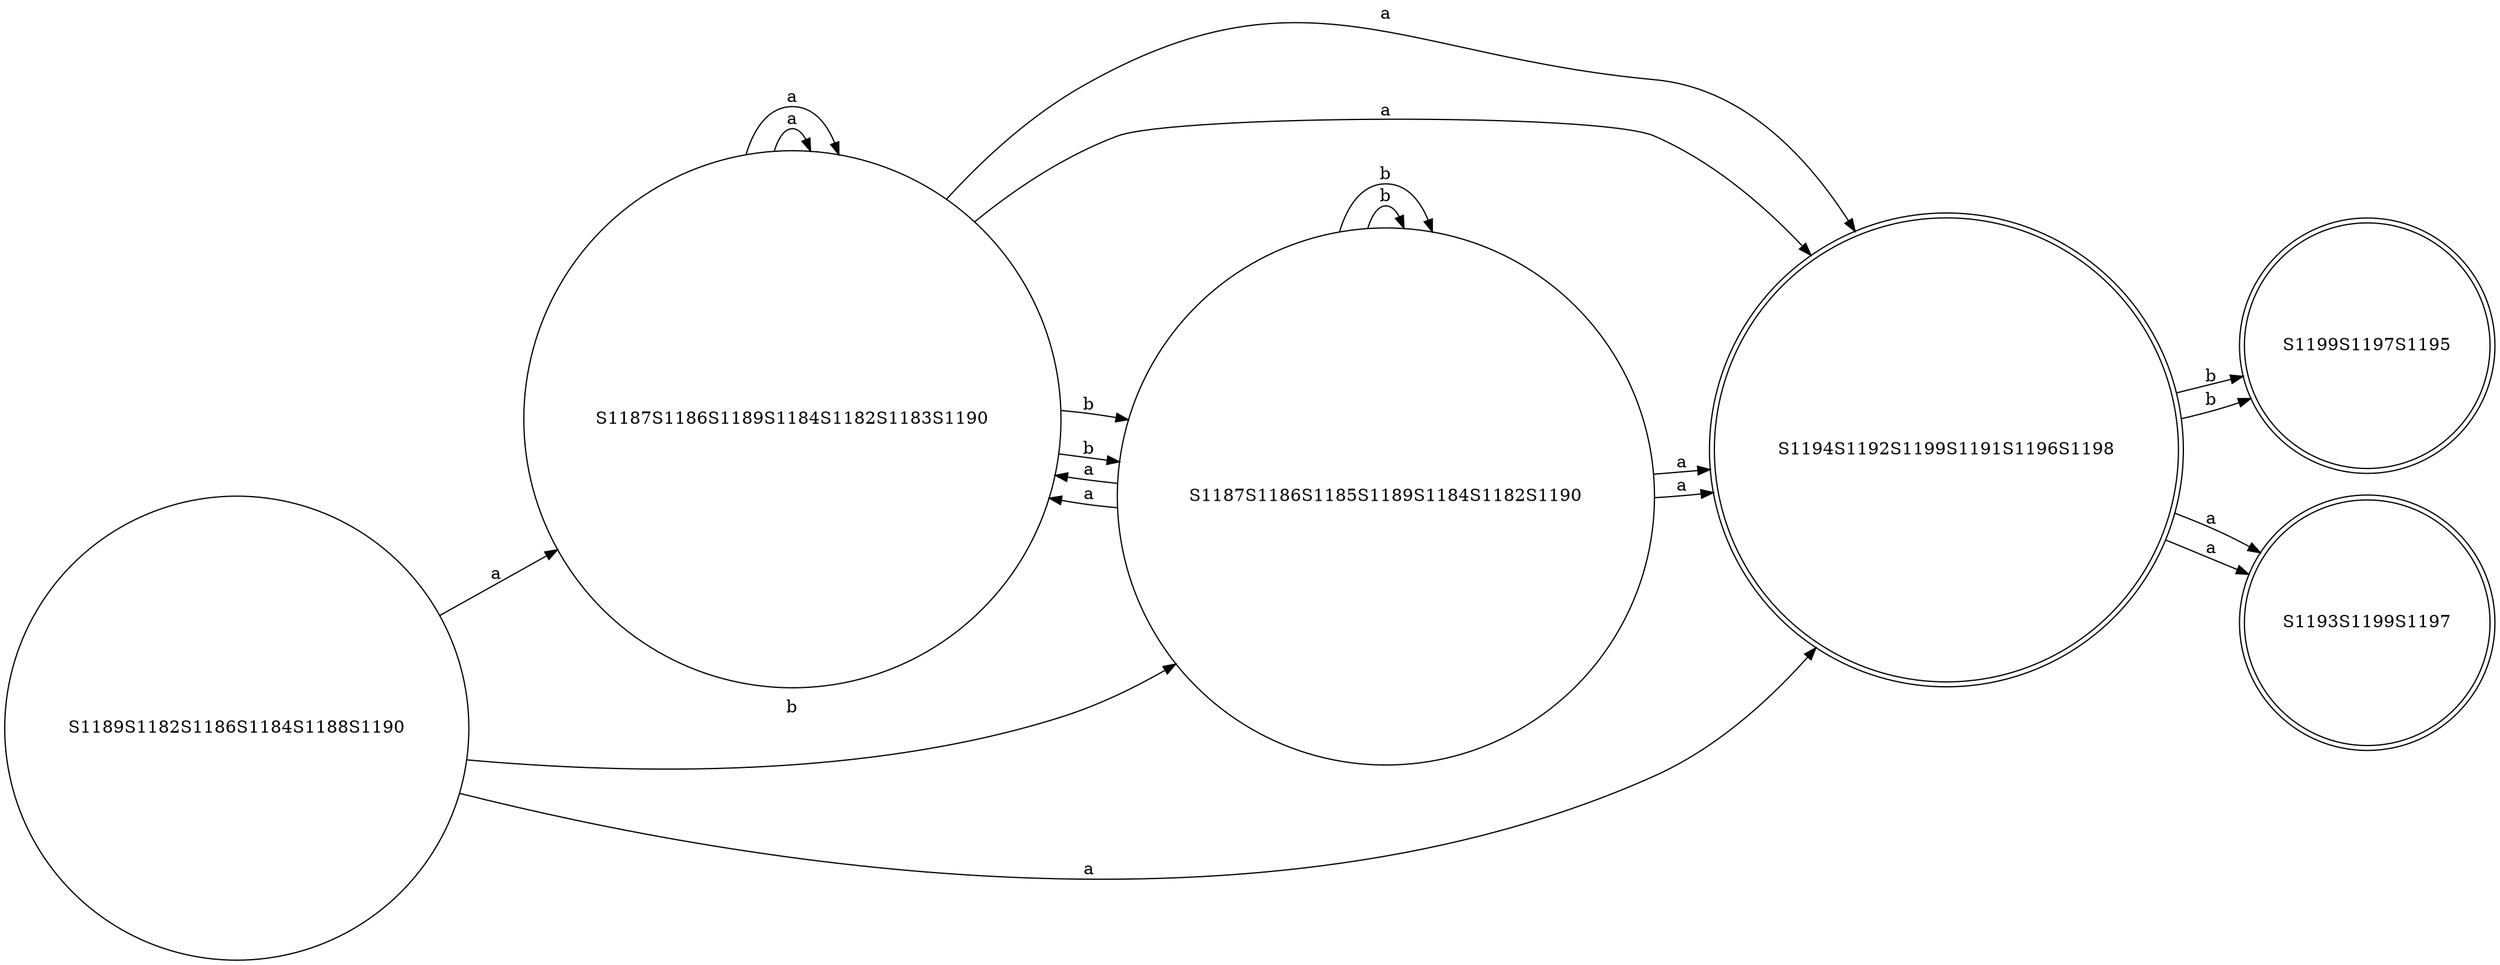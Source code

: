 // DFA graph
digraph {
	graph [rankdir=LR]
	S1189S1182S1186S1184S1188S1190 [label=S1189S1182S1186S1184S1188S1190 shape=circle]
	S1189S1182S1186S1184S1188S1190 -> S1187S1186S1189S1184S1182S1183S1190 [label=a]
	S1189S1182S1186S1184S1188S1190 -> S1187S1186S1185S1189S1184S1182S1190 [label=b]
	S1189S1182S1186S1184S1188S1190 -> S1194S1192S1199S1191S1196S1198 [label=a]
	S1187S1186S1189S1184S1182S1183S1190 [label=S1187S1186S1189S1184S1182S1183S1190 shape=circle]
	S1187S1186S1189S1184S1182S1183S1190 -> S1187S1186S1185S1189S1184S1182S1190 [label=b]
	S1187S1186S1189S1184S1182S1183S1190 -> S1187S1186S1189S1184S1182S1183S1190 [label=a]
	S1187S1186S1189S1184S1182S1183S1190 -> S1194S1192S1199S1191S1196S1198 [label=a]
	S1187S1186S1185S1189S1184S1182S1190 [label=S1187S1186S1185S1189S1184S1182S1190 shape=circle]
	S1187S1186S1185S1189S1184S1182S1190 -> S1187S1186S1185S1189S1184S1182S1190 [label=b]
	S1187S1186S1185S1189S1184S1182S1190 -> S1187S1186S1189S1184S1182S1183S1190 [label=a]
	S1187S1186S1185S1189S1184S1182S1190 -> S1194S1192S1199S1191S1196S1198 [label=a]
	S1194S1192S1199S1191S1196S1198 [label=S1194S1192S1199S1191S1196S1198 shape=doublecircle]
	S1194S1192S1199S1191S1196S1198 -> S1199S1197S1195 [label=b]
	S1194S1192S1199S1191S1196S1198 -> S1193S1199S1197 [label=a]
	S1187S1186S1185S1189S1184S1182S1190 [label=S1187S1186S1185S1189S1184S1182S1190 shape=circle]
	S1187S1186S1185S1189S1184S1182S1190 -> S1187S1186S1185S1189S1184S1182S1190 [label=b]
	S1187S1186S1185S1189S1184S1182S1190 -> S1187S1186S1189S1184S1182S1183S1190 [label=a]
	S1187S1186S1185S1189S1184S1182S1190 -> S1194S1192S1199S1191S1196S1198 [label=a]
	S1187S1186S1189S1184S1182S1183S1190 [label=S1187S1186S1189S1184S1182S1183S1190 shape=circle]
	S1187S1186S1189S1184S1182S1183S1190 -> S1187S1186S1185S1189S1184S1182S1190 [label=b]
	S1187S1186S1189S1184S1182S1183S1190 -> S1187S1186S1189S1184S1182S1183S1190 [label=a]
	S1187S1186S1189S1184S1182S1183S1190 -> S1194S1192S1199S1191S1196S1198 [label=a]
	S1194S1192S1199S1191S1196S1198 [label=S1194S1192S1199S1191S1196S1198 shape=doublecircle]
	S1194S1192S1199S1191S1196S1198 -> S1199S1197S1195 [label=b]
	S1194S1192S1199S1191S1196S1198 -> S1193S1199S1197 [label=a]
	S1199S1197S1195 [label=S1199S1197S1195 shape=doublecircle]
	S1193S1199S1197 [label=S1193S1199S1197 shape=doublecircle]
}
